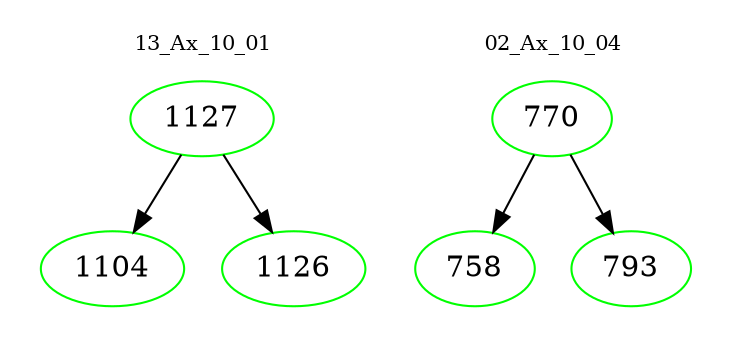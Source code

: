 digraph{
subgraph cluster_0 {
color = white
label = "13_Ax_10_01";
fontsize=10;
T0_1127 [label="1127", color="green"]
T0_1127 -> T0_1104 [color="black"]
T0_1104 [label="1104", color="green"]
T0_1127 -> T0_1126 [color="black"]
T0_1126 [label="1126", color="green"]
}
subgraph cluster_1 {
color = white
label = "02_Ax_10_04";
fontsize=10;
T1_770 [label="770", color="green"]
T1_770 -> T1_758 [color="black"]
T1_758 [label="758", color="green"]
T1_770 -> T1_793 [color="black"]
T1_793 [label="793", color="green"]
}
}
